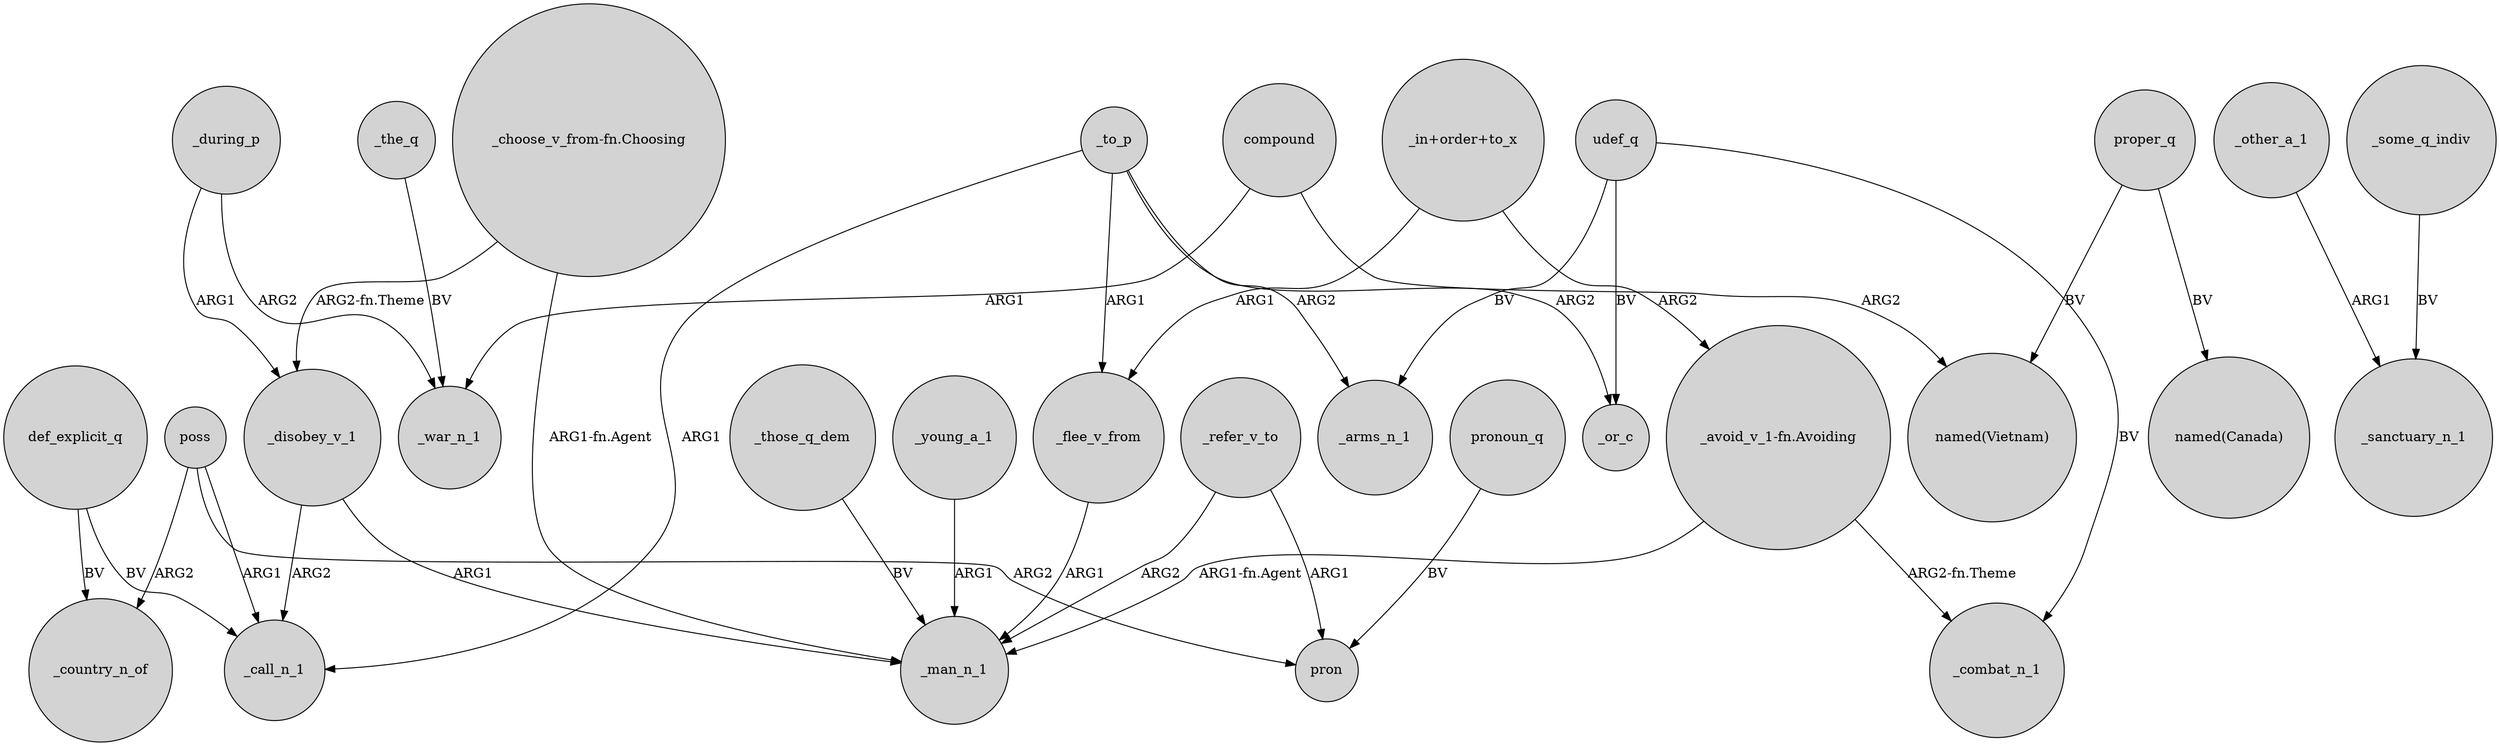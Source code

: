 digraph {
	node [shape=circle style=filled]
	poss -> _country_n_of [label=ARG2]
	_flee_v_from -> _man_n_1 [label=ARG1]
	poss -> pron [label=ARG2]
	proper_q -> "named(Canada)" [label=BV]
	_to_p -> _arms_n_1 [label=ARG2]
	"_choose_v_from-fn.Choosing" -> _disobey_v_1 [label="ARG2-fn.Theme"]
	_the_q -> _war_n_1 [label=BV]
	"_avoid_v_1-fn.Avoiding" -> _man_n_1 [label="ARG1-fn.Agent"]
	"_in+order+to_x" -> _flee_v_from [label=ARG1]
	poss -> _call_n_1 [label=ARG1]
	_to_p -> _call_n_1 [label=ARG1]
	_to_p -> _flee_v_from [label=ARG1]
	udef_q -> _or_c [label=BV]
	udef_q -> _arms_n_1 [label=BV]
	compound -> _war_n_1 [label=ARG1]
	_to_p -> _or_c [label=ARG2]
	_refer_v_to -> _man_n_1 [label=ARG2]
	_disobey_v_1 -> _man_n_1 [label=ARG1]
	pronoun_q -> pron [label=BV]
	_refer_v_to -> pron [label=ARG1]
	_other_a_1 -> _sanctuary_n_1 [label=ARG1]
	def_explicit_q -> _country_n_of [label=BV]
	def_explicit_q -> _call_n_1 [label=BV]
	"_choose_v_from-fn.Choosing" -> _man_n_1 [label="ARG1-fn.Agent"]
	udef_q -> _combat_n_1 [label=BV]
	"_avoid_v_1-fn.Avoiding" -> _combat_n_1 [label="ARG2-fn.Theme"]
	proper_q -> "named(Vietnam)" [label=BV]
	_during_p -> _war_n_1 [label=ARG2]
	_some_q_indiv -> _sanctuary_n_1 [label=BV]
	_those_q_dem -> _man_n_1 [label=BV]
	compound -> "named(Vietnam)" [label=ARG2]
	_during_p -> _disobey_v_1 [label=ARG1]
	"_in+order+to_x" -> "_avoid_v_1-fn.Avoiding" [label=ARG2]
	_young_a_1 -> _man_n_1 [label=ARG1]
	_disobey_v_1 -> _call_n_1 [label=ARG2]
}
